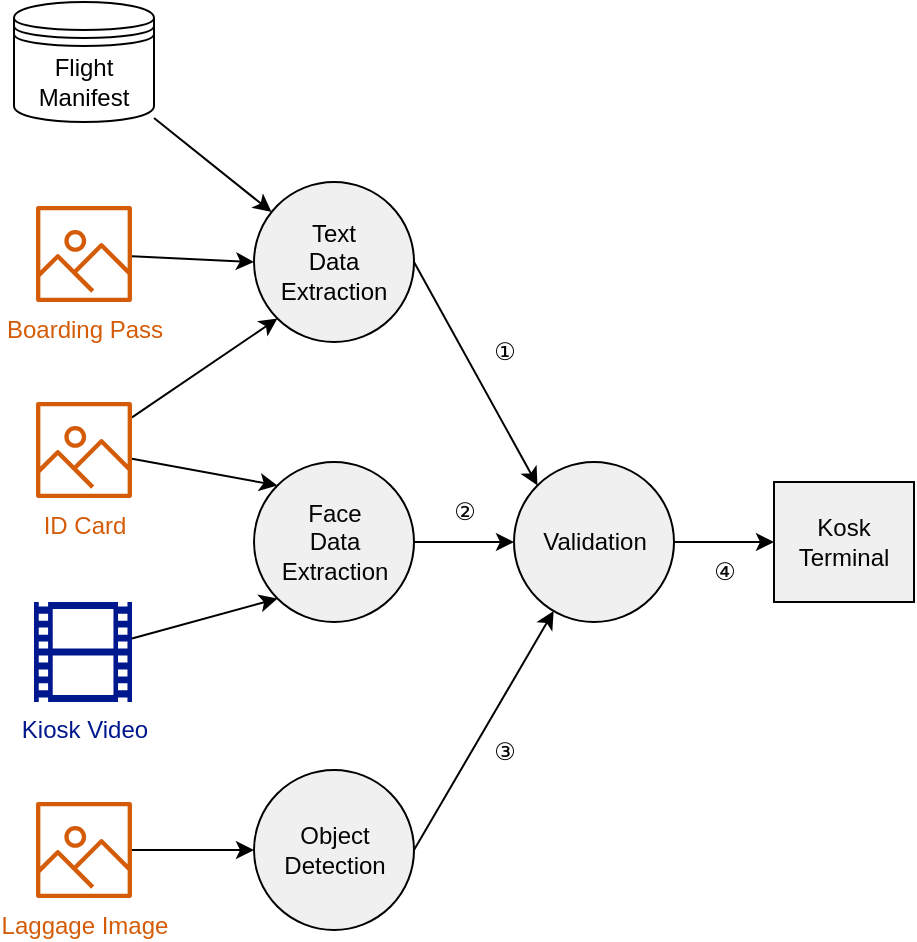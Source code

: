 <mxfile>
    <diagram id="opPc970GUqyMJmJhnnYP" name="Page-1">
        <mxGraphModel dx="521" dy="1031" grid="1" gridSize="10" guides="1" tooltips="1" connect="1" arrows="1" fold="1" page="1" pageScale="1" pageWidth="850" pageHeight="1100" background="none" math="0" shadow="0">
            <root>
                <mxCell id="0"/>
                <mxCell id="1" parent="0"/>
                <mxCell id="27" style="edgeStyle=none;html=1;fontColor=#F0F0F0;" edge="1" parent="1" source="2" target="18">
                    <mxGeometry relative="1" as="geometry"/>
                </mxCell>
                <mxCell id="2" value="Flight Manifest" style="shape=datastore;whiteSpace=wrap;html=1;" vertex="1" parent="1">
                    <mxGeometry x="10" y="80" width="70" height="60" as="geometry"/>
                </mxCell>
                <mxCell id="23" style="edgeStyle=none;html=1;entryX=0;entryY=0.5;entryDx=0;entryDy=0;fontColor=#F0F0F0;" edge="1" parent="1" source="9" target="18">
                    <mxGeometry relative="1" as="geometry"/>
                </mxCell>
                <mxCell id="9" value="&lt;font color=&quot;#d45b07&quot;&gt;Boarding Pass&lt;/font&gt;" style="sketch=0;outlineConnect=0;fontColor=#232F3E;gradientColor=none;fillColor=#D45B07;strokeColor=none;dashed=0;verticalLabelPosition=bottom;verticalAlign=top;align=center;html=1;fontSize=12;fontStyle=0;aspect=fixed;pointerEvents=1;shape=mxgraph.aws4.container_registry_image;" vertex="1" parent="1">
                    <mxGeometry x="21" y="182" width="48" height="48" as="geometry"/>
                </mxCell>
                <mxCell id="24" style="edgeStyle=none;html=1;entryX=0;entryY=1;entryDx=0;entryDy=0;fontColor=#F0F0F0;" edge="1" parent="1" source="13" target="18">
                    <mxGeometry relative="1" as="geometry"/>
                </mxCell>
                <mxCell id="26" style="edgeStyle=none;html=1;entryX=0;entryY=0;entryDx=0;entryDy=0;fontColor=#F0F0F0;" edge="1" parent="1" source="13" target="20">
                    <mxGeometry relative="1" as="geometry"/>
                </mxCell>
                <mxCell id="13" value="&lt;font color=&quot;#d45b07&quot;&gt;ID Card&lt;/font&gt;" style="sketch=0;outlineConnect=0;fontColor=#232F3E;gradientColor=none;fillColor=#D45B07;strokeColor=none;dashed=0;verticalLabelPosition=bottom;verticalAlign=top;align=center;html=1;fontSize=12;fontStyle=0;aspect=fixed;pointerEvents=1;shape=mxgraph.aws4.container_registry_image;" vertex="1" parent="1">
                    <mxGeometry x="21" y="280" width="48" height="48" as="geometry"/>
                </mxCell>
                <mxCell id="25" style="edgeStyle=none;html=1;entryX=0;entryY=1;entryDx=0;entryDy=0;fontColor=#F0F0F0;" edge="1" parent="1" source="14" target="20">
                    <mxGeometry relative="1" as="geometry"/>
                </mxCell>
                <mxCell id="14" value="&lt;font color=&quot;#00188d&quot;&gt;Kiosk Video&lt;/font&gt;" style="sketch=0;aspect=fixed;pointerEvents=1;shadow=0;dashed=0;html=1;strokeColor=none;labelPosition=center;verticalLabelPosition=bottom;verticalAlign=top;align=center;fillColor=#00188D;shape=mxgraph.mscae.general.video;fontColor=#D45B07;" vertex="1" parent="1">
                    <mxGeometry x="20" y="380" width="49" height="50" as="geometry"/>
                </mxCell>
                <mxCell id="22" style="edgeStyle=none;html=1;entryX=0;entryY=0.5;entryDx=0;entryDy=0;fontColor=#F0F0F0;" edge="1" parent="1" source="17" target="21">
                    <mxGeometry relative="1" as="geometry"/>
                </mxCell>
                <mxCell id="17" value="&lt;font color=&quot;#d45b07&quot;&gt;Laggage Image&lt;/font&gt;" style="sketch=0;outlineConnect=0;fontColor=#232F3E;gradientColor=none;fillColor=#D45B07;strokeColor=none;dashed=0;verticalLabelPosition=bottom;verticalAlign=top;align=center;html=1;fontSize=12;fontStyle=0;aspect=fixed;pointerEvents=1;shape=mxgraph.aws4.container_registry_image;" vertex="1" parent="1">
                    <mxGeometry x="21" y="480" width="48" height="48" as="geometry"/>
                </mxCell>
                <mxCell id="29" style="edgeStyle=none;html=1;exitX=1;exitY=0.5;exitDx=0;exitDy=0;entryX=0;entryY=0;entryDx=0;entryDy=0;fontColor=#F0F0F0;" edge="1" parent="1" source="18" target="28">
                    <mxGeometry relative="1" as="geometry"/>
                </mxCell>
                <mxCell id="18" value="&lt;font&gt;&lt;font color=&quot;#000000&quot;&gt;Text &lt;br&gt;Data &lt;br&gt;Extraction&lt;/font&gt;&lt;br&gt;&lt;/font&gt;" style="shape=ellipse;html=1;dashed=0;whitespace=wrap;perimeter=ellipsePerimeter;fontColor=#F0F0F0;whiteSpace=wrap;fillColor=#F0F0F0;strokeColor=#000000;" vertex="1" parent="1">
                    <mxGeometry x="130" y="170" width="80" height="80" as="geometry"/>
                </mxCell>
                <mxCell id="30" style="edgeStyle=none;html=1;exitX=1;exitY=0.5;exitDx=0;exitDy=0;entryX=0;entryY=0.5;entryDx=0;entryDy=0;fontColor=#F0F0F0;" edge="1" parent="1" source="20" target="28">
                    <mxGeometry relative="1" as="geometry"/>
                </mxCell>
                <mxCell id="20" value="&lt;font&gt;Face&lt;br&gt;Data &lt;br&gt;Extraction&lt;br&gt;&lt;/font&gt;" style="shape=ellipse;html=1;dashed=0;whitespace=wrap;perimeter=ellipsePerimeter;fontColor=#050505;fillColor=#F0F0F0;strokeColor=#000000;" vertex="1" parent="1">
                    <mxGeometry x="130" y="310" width="80" height="80" as="geometry"/>
                </mxCell>
                <mxCell id="31" style="edgeStyle=none;html=1;exitX=1;exitY=0.5;exitDx=0;exitDy=0;fontColor=#F0F0F0;" edge="1" parent="1" source="21" target="28">
                    <mxGeometry relative="1" as="geometry"/>
                </mxCell>
                <mxCell id="21" value="&lt;font&gt;Object&lt;br&gt;Detection&lt;br&gt;&lt;/font&gt;" style="shape=ellipse;html=1;dashed=0;whitespace=wrap;perimeter=ellipsePerimeter;fontColor=#050505;fillColor=#F0F0F0;strokeColor=#000000;" vertex="1" parent="1">
                    <mxGeometry x="130" y="464" width="80" height="80" as="geometry"/>
                </mxCell>
                <mxCell id="33" style="edgeStyle=none;html=1;exitX=1;exitY=0.5;exitDx=0;exitDy=0;entryX=0;entryY=0.5;entryDx=0;entryDy=0;fontColor=#F0F0F0;" edge="1" parent="1" source="28" target="32">
                    <mxGeometry relative="1" as="geometry"/>
                </mxCell>
                <mxCell id="28" value="&lt;font&gt;Validation&lt;br&gt;&lt;/font&gt;" style="shape=ellipse;html=1;dashed=0;whitespace=wrap;perimeter=ellipsePerimeter;fontColor=#050505;fillColor=#F0F0F0;strokeColor=#000000;" vertex="1" parent="1">
                    <mxGeometry x="260" y="310" width="80" height="80" as="geometry"/>
                </mxCell>
                <mxCell id="32" value="Kosk Terminal" style="whiteSpace=wrap;html=1;fontColor=#050505;fillColor=#F0F0F0;strokeColor=#000000;" vertex="1" parent="1">
                    <mxGeometry x="390" y="320" width="70" height="60" as="geometry"/>
                </mxCell>
                <mxCell id="38" value="&lt;span style=&quot;background-color: rgb(255, 255, 255);&quot;&gt;①&lt;/span&gt;" style="text;html=1;align=center;verticalAlign=middle;resizable=0;points=[];autosize=1;strokeColor=none;fillColor=none;fontColor=#050505;" vertex="1" parent="1">
                    <mxGeometry x="240" y="240" width="30" height="30" as="geometry"/>
                </mxCell>
                <mxCell id="39" value="&lt;span style=&quot;background-color: rgb(255, 255, 255);&quot;&gt;②&lt;/span&gt;" style="text;html=1;align=center;verticalAlign=middle;resizable=0;points=[];autosize=1;strokeColor=none;fillColor=none;fontColor=#050505;" vertex="1" parent="1">
                    <mxGeometry x="220" y="320" width="30" height="30" as="geometry"/>
                </mxCell>
                <mxCell id="40" value="&lt;span style=&quot;background-color: rgb(255, 255, 255);&quot;&gt;③&lt;/span&gt;" style="text;html=1;align=center;verticalAlign=middle;resizable=0;points=[];autosize=1;strokeColor=none;fillColor=none;fontColor=#050505;" vertex="1" parent="1">
                    <mxGeometry x="240" y="440" width="30" height="30" as="geometry"/>
                </mxCell>
                <mxCell id="41" value="&lt;span style=&quot;background-color: rgb(255, 255, 255);&quot;&gt;④&lt;/span&gt;" style="text;html=1;align=center;verticalAlign=middle;resizable=0;points=[];autosize=1;strokeColor=none;fillColor=none;fontColor=#050505;" vertex="1" parent="1">
                    <mxGeometry x="350" y="350" width="30" height="30" as="geometry"/>
                </mxCell>
            </root>
        </mxGraphModel>
    </diagram>
</mxfile>